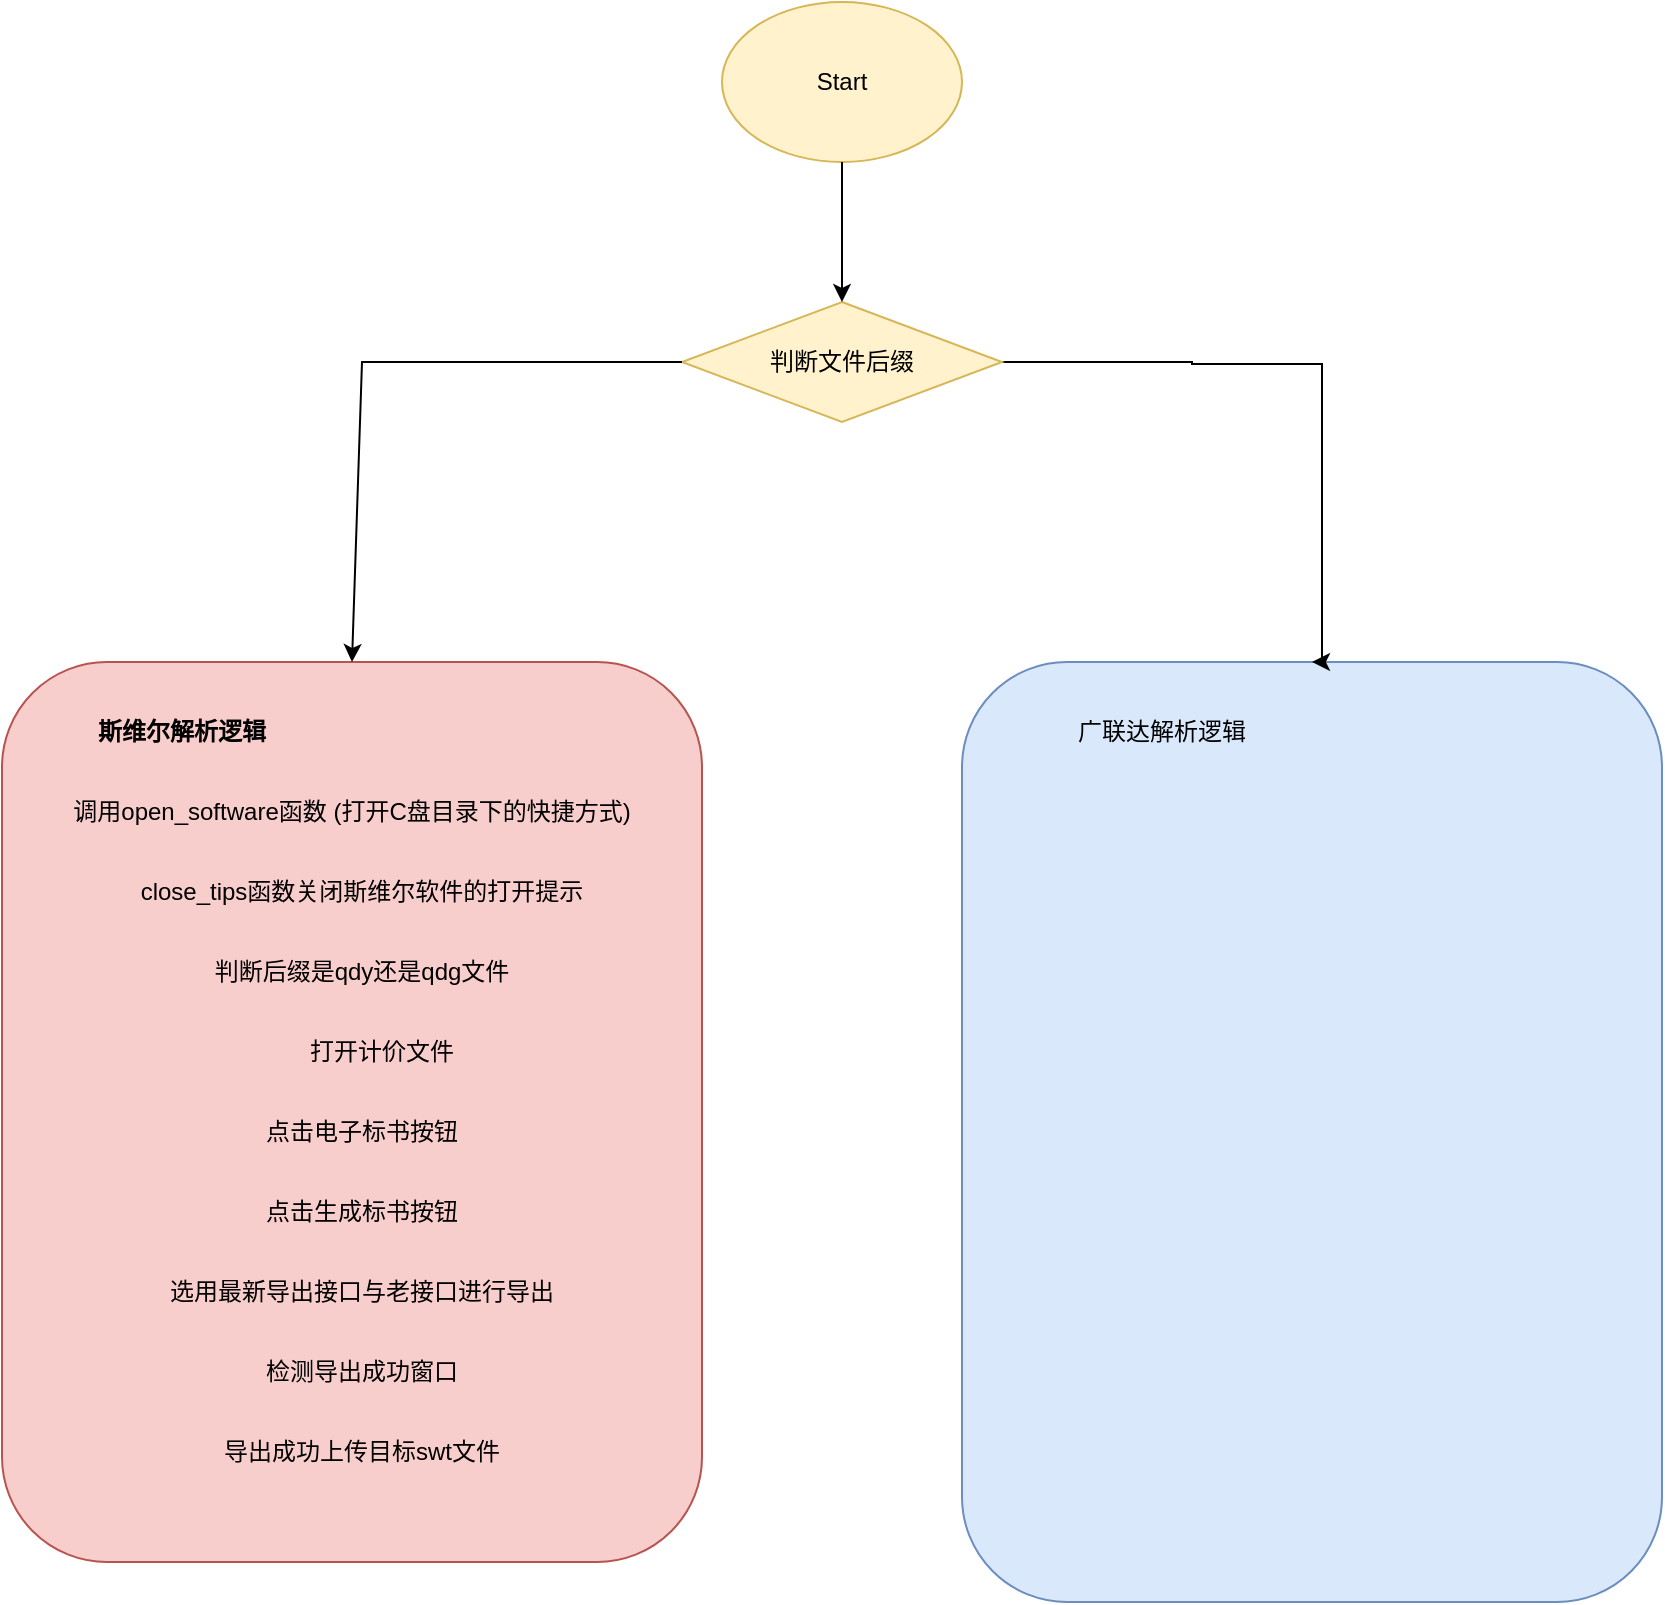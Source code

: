 <mxfile version="24.8.6">
  <diagram name="第 1 页" id="NMcsGsnryKrD4yIE23WE">
    <mxGraphModel dx="1259" dy="1962" grid="1" gridSize="10" guides="1" tooltips="1" connect="1" arrows="1" fold="1" page="1" pageScale="1" pageWidth="827" pageHeight="1169" math="0" shadow="0">
      <root>
        <mxCell id="0" />
        <mxCell id="1" parent="0" />
        <mxCell id="m9WyP25kF855_2U5g4zE-1" value="" style="rounded=1;whiteSpace=wrap;html=1;fillColor=#f8cecc;strokeColor=#b85450;" vertex="1" parent="1">
          <mxGeometry x="100" y="150" width="350" height="450" as="geometry" />
        </mxCell>
        <mxCell id="m9WyP25kF855_2U5g4zE-2" value="&lt;b&gt;斯维尔解析逻辑&lt;/b&gt;" style="text;html=1;align=center;verticalAlign=middle;whiteSpace=wrap;rounded=0;" vertex="1" parent="1">
          <mxGeometry x="130" y="170" width="120" height="30" as="geometry" />
        </mxCell>
        <mxCell id="m9WyP25kF855_2U5g4zE-3" value="" style="rounded=1;whiteSpace=wrap;html=1;fillColor=#dae8fc;strokeColor=#6c8ebf;" vertex="1" parent="1">
          <mxGeometry x="580" y="150" width="350" height="470" as="geometry" />
        </mxCell>
        <mxCell id="m9WyP25kF855_2U5g4zE-4" value="广联达解析逻辑" style="text;html=1;align=center;verticalAlign=middle;whiteSpace=wrap;rounded=0;" vertex="1" parent="1">
          <mxGeometry x="620" y="170" width="120" height="30" as="geometry" />
        </mxCell>
        <mxCell id="m9WyP25kF855_2U5g4zE-10" style="edgeStyle=orthogonalEdgeStyle;rounded=0;orthogonalLoop=1;jettySize=auto;html=1;entryX=0.5;entryY=0;entryDx=0;entryDy=0;" edge="1" parent="1" source="m9WyP25kF855_2U5g4zE-5" target="m9WyP25kF855_2U5g4zE-3">
          <mxGeometry relative="1" as="geometry">
            <mxPoint x="790" as="targetPoint" />
            <Array as="points">
              <mxPoint x="695" />
              <mxPoint x="695" y="1" />
              <mxPoint x="760" y="1" />
            </Array>
          </mxGeometry>
        </mxCell>
        <mxCell id="m9WyP25kF855_2U5g4zE-5" value="判断文件后缀" style="rhombus;whiteSpace=wrap;html=1;fillColor=#fff2cc;strokeColor=#d6b656;" vertex="1" parent="1">
          <mxGeometry x="440" y="-30" width="160" height="60" as="geometry" />
        </mxCell>
        <mxCell id="m9WyP25kF855_2U5g4zE-7" value="Start" style="ellipse;whiteSpace=wrap;html=1;fillColor=#fff2cc;strokeColor=#d6b656;" vertex="1" parent="1">
          <mxGeometry x="460" y="-180" width="120" height="80" as="geometry" />
        </mxCell>
        <mxCell id="m9WyP25kF855_2U5g4zE-8" value="" style="endArrow=classic;html=1;rounded=0;exitX=0.5;exitY=1;exitDx=0;exitDy=0;entryX=0.5;entryY=0;entryDx=0;entryDy=0;" edge="1" parent="1" source="m9WyP25kF855_2U5g4zE-7" target="m9WyP25kF855_2U5g4zE-5">
          <mxGeometry width="50" height="50" relative="1" as="geometry">
            <mxPoint x="260" y="10" as="sourcePoint" />
            <mxPoint x="310" y="-40" as="targetPoint" />
          </mxGeometry>
        </mxCell>
        <mxCell id="m9WyP25kF855_2U5g4zE-9" value="" style="endArrow=classic;html=1;rounded=0;exitX=0;exitY=0.5;exitDx=0;exitDy=0;entryX=0.5;entryY=0;entryDx=0;entryDy=0;" edge="1" parent="1" source="m9WyP25kF855_2U5g4zE-5" target="m9WyP25kF855_2U5g4zE-1">
          <mxGeometry width="50" height="50" relative="1" as="geometry">
            <mxPoint x="250" y="20" as="sourcePoint" />
            <mxPoint x="270" as="targetPoint" />
            <Array as="points">
              <mxPoint x="280" />
            </Array>
          </mxGeometry>
        </mxCell>
        <mxCell id="m9WyP25kF855_2U5g4zE-11" value="调用open_software函数 (打开C盘目录下的快捷方式)" style="text;html=1;align=center;verticalAlign=middle;whiteSpace=wrap;rounded=0;" vertex="1" parent="1">
          <mxGeometry x="130" y="210" width="290" height="30" as="geometry" />
        </mxCell>
        <mxCell id="m9WyP25kF855_2U5g4zE-12" value="close_tips函数关闭斯维尔软件的打开提示" style="text;html=1;align=center;verticalAlign=middle;whiteSpace=wrap;rounded=0;" vertex="1" parent="1">
          <mxGeometry x="135" y="250" width="290" height="30" as="geometry" />
        </mxCell>
        <mxCell id="m9WyP25kF855_2U5g4zE-13" value="判断后缀是qdy还是qdg文件" style="text;html=1;align=center;verticalAlign=middle;whiteSpace=wrap;rounded=0;" vertex="1" parent="1">
          <mxGeometry x="135" y="290" width="290" height="30" as="geometry" />
        </mxCell>
        <mxCell id="m9WyP25kF855_2U5g4zE-14" value="打开计价文件" style="text;html=1;align=center;verticalAlign=middle;whiteSpace=wrap;rounded=0;" vertex="1" parent="1">
          <mxGeometry x="145" y="330" width="290" height="30" as="geometry" />
        </mxCell>
        <mxCell id="m9WyP25kF855_2U5g4zE-15" value="点击电子标书按钮" style="text;html=1;align=center;verticalAlign=middle;whiteSpace=wrap;rounded=0;" vertex="1" parent="1">
          <mxGeometry x="135" y="370" width="290" height="30" as="geometry" />
        </mxCell>
        <mxCell id="m9WyP25kF855_2U5g4zE-16" value="点击生成标书按钮" style="text;html=1;align=center;verticalAlign=middle;whiteSpace=wrap;rounded=0;" vertex="1" parent="1">
          <mxGeometry x="135" y="410" width="290" height="30" as="geometry" />
        </mxCell>
        <mxCell id="m9WyP25kF855_2U5g4zE-17" value="选用最新导出接口与老接口进行导出" style="text;html=1;align=center;verticalAlign=middle;whiteSpace=wrap;rounded=0;" vertex="1" parent="1">
          <mxGeometry x="135" y="450" width="290" height="30" as="geometry" />
        </mxCell>
        <mxCell id="m9WyP25kF855_2U5g4zE-19" value="检测导出成功窗口" style="text;html=1;align=center;verticalAlign=middle;whiteSpace=wrap;rounded=0;" vertex="1" parent="1">
          <mxGeometry x="135" y="490" width="290" height="30" as="geometry" />
        </mxCell>
        <mxCell id="m9WyP25kF855_2U5g4zE-20" value="导出成功上传目标swt文件" style="text;html=1;align=center;verticalAlign=middle;whiteSpace=wrap;rounded=0;" vertex="1" parent="1">
          <mxGeometry x="135" y="530" width="290" height="30" as="geometry" />
        </mxCell>
      </root>
    </mxGraphModel>
  </diagram>
</mxfile>
